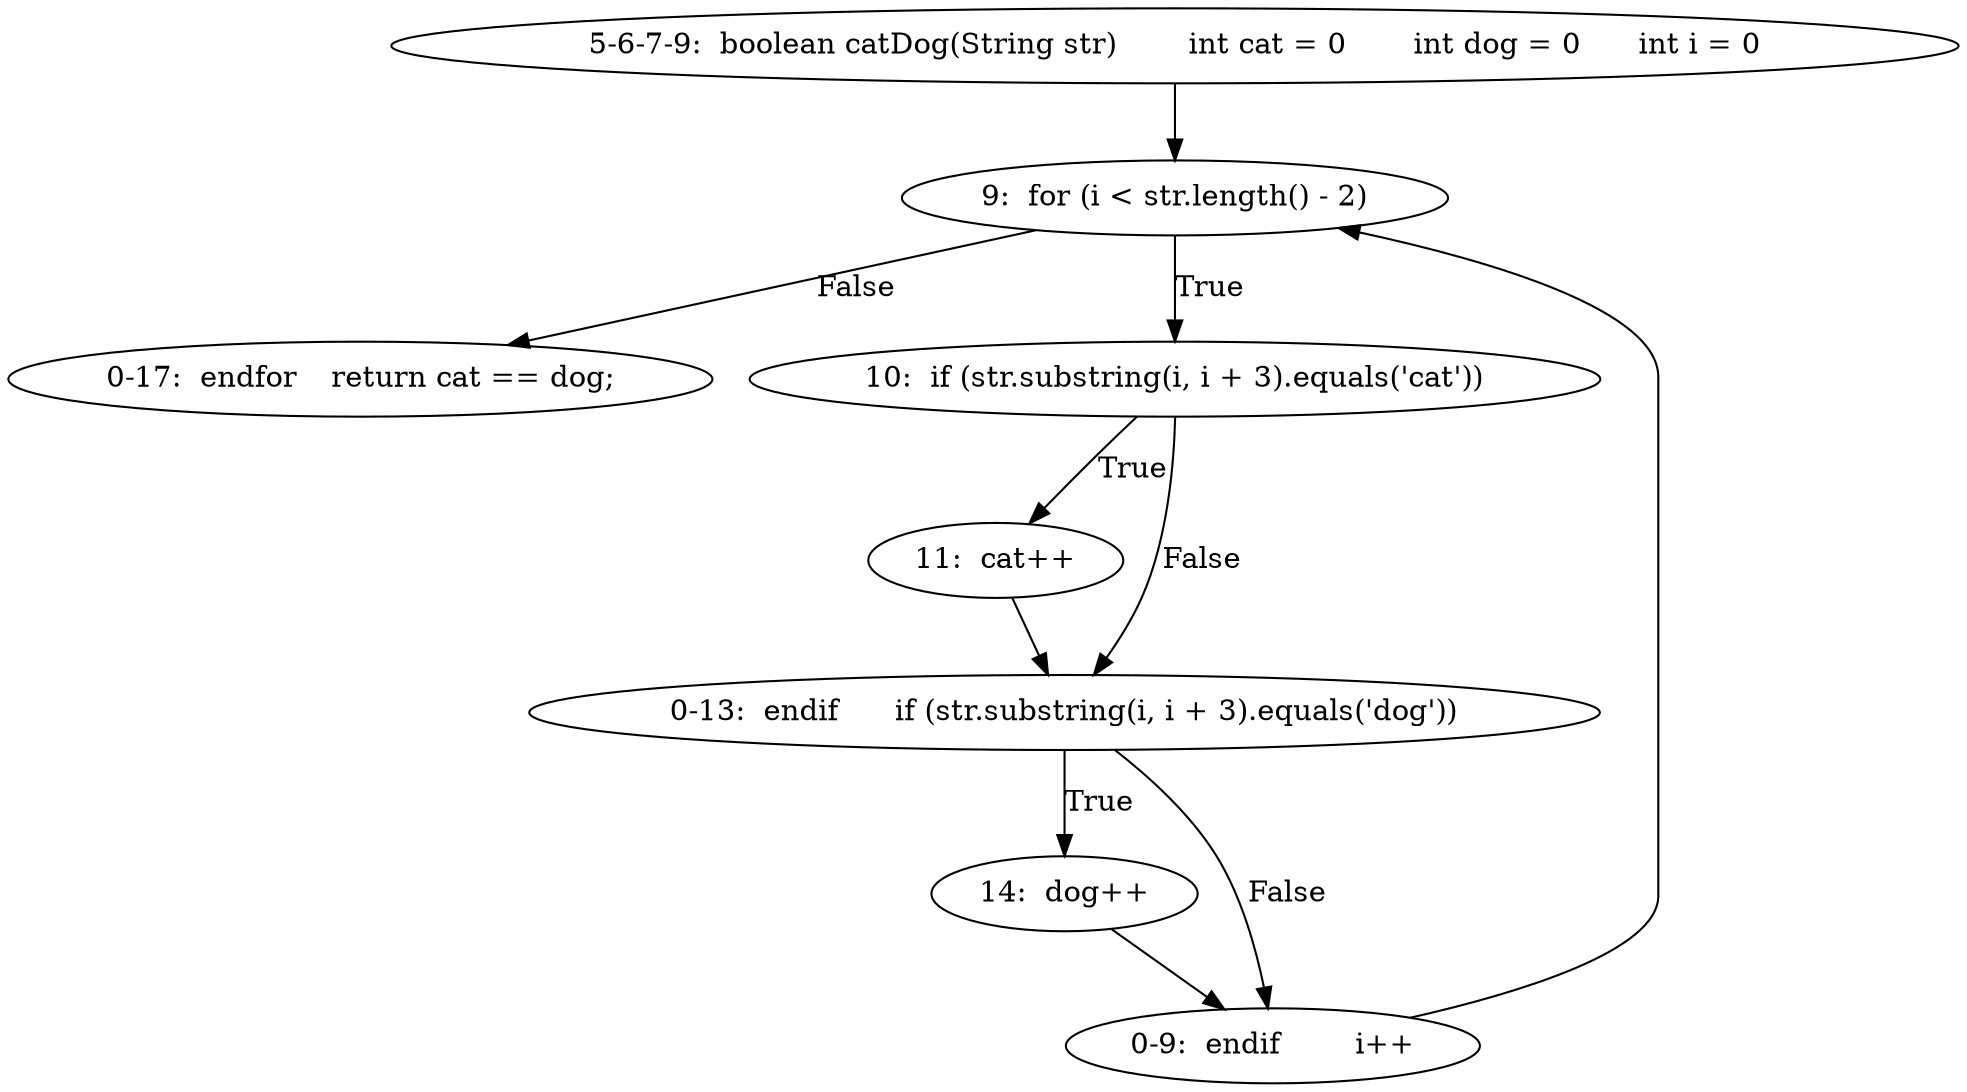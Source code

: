 digraph result_test { 
// graph-vertices
  a3  [label="5-6-7-9:  boolean catDog(String str)	int cat = 0	int dog = 0	int i = 0"]; 
  4  [label="9:  for (i < str.length() - 2)"]; 
  a4  [label="0-17:  endfor	return cat == dog;"]; 
  7  [label="10:  if (str.substring(i, i + 3).equals('cat'))"]; 
  8  [label="11:  cat++"]; 
  a5  [label="0-13:  endif	if (str.substring(i, i + 3).equals('dog'))"]; 
  11  [label="14:  dog++"]; 
  a6  [label="0-9:  endif	i++"]; 
// graph-edges
  a3 -> 4;
  4 -> a4  [label="False"]; 
  4 -> 7  [label="True"]; 
  7 -> 8  [label="True"]; 
  8 -> a5;
  7 -> a5  [label="False"]; 
  a5 -> 11  [label="True"]; 
  11 -> a6;
  a5 -> a6  [label="False"]; 
  a6 -> 4;
}